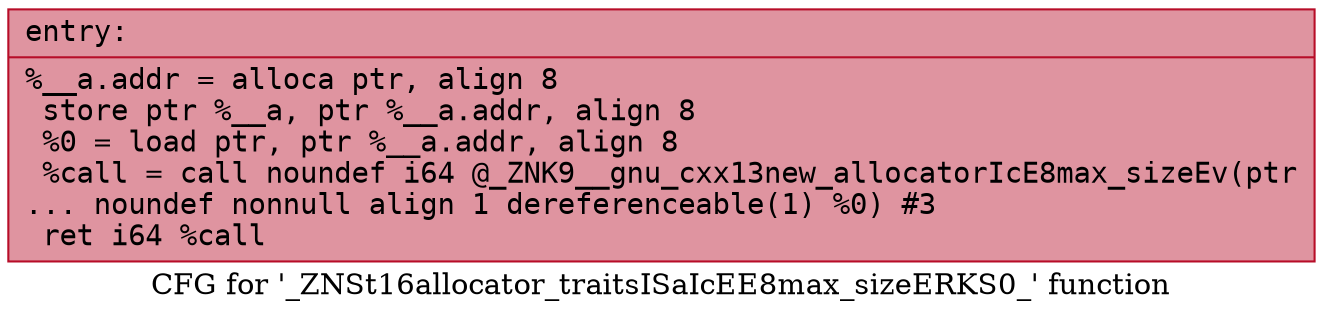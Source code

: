 digraph "CFG for '_ZNSt16allocator_traitsISaIcEE8max_sizeERKS0_' function" {
	label="CFG for '_ZNSt16allocator_traitsISaIcEE8max_sizeERKS0_' function";

	Node0x556bfebadcf0 [shape=record,color="#b70d28ff", style=filled, fillcolor="#b70d2870" fontname="Courier",label="{entry:\l|  %__a.addr = alloca ptr, align 8\l  store ptr %__a, ptr %__a.addr, align 8\l  %0 = load ptr, ptr %__a.addr, align 8\l  %call = call noundef i64 @_ZNK9__gnu_cxx13new_allocatorIcE8max_sizeEv(ptr\l... noundef nonnull align 1 dereferenceable(1) %0) #3\l  ret i64 %call\l}"];
}
